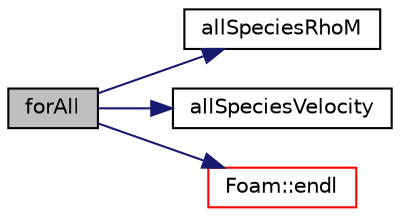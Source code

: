 digraph "forAll"
{
  bgcolor="transparent";
  edge [fontname="Helvetica",fontsize="10",labelfontname="Helvetica",labelfontsize="10"];
  node [fontname="Helvetica",fontsize="10",shape=record];
  rankdir="LR";
  Node1 [label="forAll",height=0.2,width=0.4,color="black", fillcolor="grey75", style="filled", fontcolor="black"];
  Node1 -> Node2 [color="midnightblue",fontsize="10",style="solid",fontname="Helvetica"];
  Node2 [label="allSpeciesRhoM",height=0.2,width=0.4,color="black",URL="$a07063.html#a27aa1d6a23a6a6364f8546d4ba39ff8c"];
  Node1 -> Node3 [color="midnightblue",fontsize="10",style="solid",fontname="Helvetica"];
  Node3 [label="allSpeciesVelocity",height=0.2,width=0.4,color="black",URL="$a07063.html#ac1f2a2cd07388eaa3f722cad5d71bf3c"];
  Node1 -> Node4 [color="midnightblue",fontsize="10",style="solid",fontname="Helvetica"];
  Node4 [label="Foam::endl",height=0.2,width=0.4,color="red",URL="$a10936.html#a2db8fe02a0d3909e9351bb4275b23ce4",tooltip="Add newline and flush stream. "];
}
